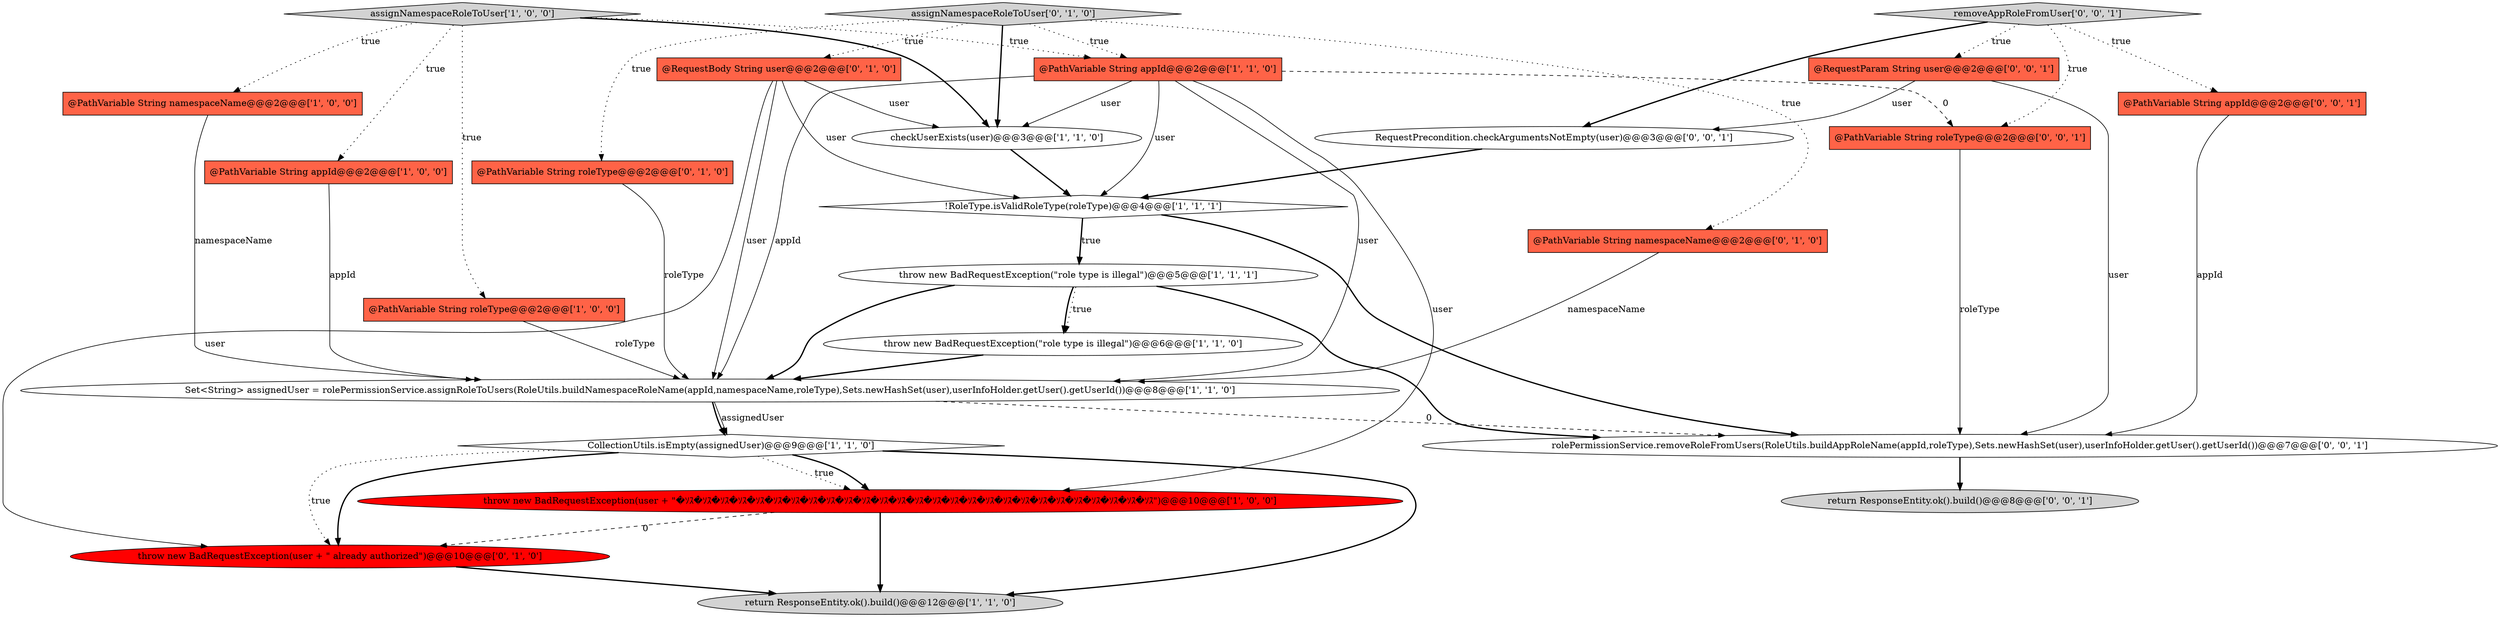 digraph {
1 [style = filled, label = "return ResponseEntity.ok().build()@@@12@@@['1', '1', '0']", fillcolor = lightgray, shape = ellipse image = "AAA0AAABBB1BBB"];
17 [style = filled, label = "assignNamespaceRoleToUser['0', '1', '0']", fillcolor = lightgray, shape = diamond image = "AAA0AAABBB2BBB"];
2 [style = filled, label = "Set<String> assignedUser = rolePermissionService.assignRoleToUsers(RoleUtils.buildNamespaceRoleName(appId,namespaceName,roleType),Sets.newHashSet(user),userInfoHolder.getUser().getUserId())@@@8@@@['1', '1', '0']", fillcolor = white, shape = ellipse image = "AAA0AAABBB1BBB"];
4 [style = filled, label = "assignNamespaceRoleToUser['1', '0', '0']", fillcolor = lightgray, shape = diamond image = "AAA0AAABBB1BBB"];
8 [style = filled, label = "@PathVariable String roleType@@@2@@@['1', '0', '0']", fillcolor = tomato, shape = box image = "AAA0AAABBB1BBB"];
21 [style = filled, label = "@PathVariable String roleType@@@2@@@['0', '0', '1']", fillcolor = tomato, shape = box image = "AAA0AAABBB3BBB"];
24 [style = filled, label = "return ResponseEntity.ok().build()@@@8@@@['0', '0', '1']", fillcolor = lightgray, shape = ellipse image = "AAA0AAABBB3BBB"];
6 [style = filled, label = "throw new BadRequestException(\"role type is illegal\")@@@6@@@['1', '1', '0']", fillcolor = white, shape = ellipse image = "AAA0AAABBB1BBB"];
14 [style = filled, label = "@PathVariable String roleType@@@2@@@['0', '1', '0']", fillcolor = tomato, shape = box image = "AAA0AAABBB2BBB"];
7 [style = filled, label = "throw new BadRequestException(\"role type is illegal\")@@@5@@@['1', '1', '1']", fillcolor = white, shape = ellipse image = "AAA0AAABBB1BBB"];
16 [style = filled, label = "@PathVariable String namespaceName@@@2@@@['0', '1', '0']", fillcolor = tomato, shape = box image = "AAA0AAABBB2BBB"];
19 [style = filled, label = "@PathVariable String appId@@@2@@@['0', '0', '1']", fillcolor = tomato, shape = box image = "AAA0AAABBB3BBB"];
22 [style = filled, label = "rolePermissionService.removeRoleFromUsers(RoleUtils.buildAppRoleName(appId,roleType),Sets.newHashSet(user),userInfoHolder.getUser().getUserId())@@@7@@@['0', '0', '1']", fillcolor = white, shape = ellipse image = "AAA0AAABBB3BBB"];
12 [style = filled, label = "checkUserExists(user)@@@3@@@['1', '1', '0']", fillcolor = white, shape = ellipse image = "AAA0AAABBB1BBB"];
0 [style = filled, label = "!RoleType.isValidRoleType(roleType)@@@4@@@['1', '1', '1']", fillcolor = white, shape = diamond image = "AAA0AAABBB1BBB"];
23 [style = filled, label = "RequestPrecondition.checkArgumentsNotEmpty(user)@@@3@@@['0', '0', '1']", fillcolor = white, shape = ellipse image = "AAA0AAABBB3BBB"];
3 [style = filled, label = "@PathVariable String namespaceName@@@2@@@['1', '0', '0']", fillcolor = tomato, shape = box image = "AAA0AAABBB1BBB"];
20 [style = filled, label = "removeAppRoleFromUser['0', '0', '1']", fillcolor = lightgray, shape = diamond image = "AAA0AAABBB3BBB"];
15 [style = filled, label = "@RequestBody String user@@@2@@@['0', '1', '0']", fillcolor = tomato, shape = box image = "AAA0AAABBB2BBB"];
10 [style = filled, label = "throw new BadRequestException(user + \"�ｿｽ�ｿｽ�ｿｽ�ｿｽ�ｿｽ�ｿｽ�ｿｽ�ｿｽ�ｿｽ�ｿｽ�ｿｽ�ｿｽ�ｿｽ�ｿｽ�ｿｽ�ｿｽ�ｿｽ�ｿｽ�ｿｽ�ｿｽ�ｿｽ�ｿｽ�ｿｽ�ｿｽ�ｿｽ�ｿｽ�ｿｽ\")@@@10@@@['1', '0', '0']", fillcolor = red, shape = ellipse image = "AAA1AAABBB1BBB"];
18 [style = filled, label = "@RequestParam String user@@@2@@@['0', '0', '1']", fillcolor = tomato, shape = box image = "AAA0AAABBB3BBB"];
5 [style = filled, label = "@PathVariable String appId@@@2@@@['1', '0', '0']", fillcolor = tomato, shape = box image = "AAA0AAABBB1BBB"];
9 [style = filled, label = "@PathVariable String appId@@@2@@@['1', '1', '0']", fillcolor = tomato, shape = box image = "AAA0AAABBB1BBB"];
13 [style = filled, label = "throw new BadRequestException(user + \" already authorized\")@@@10@@@['0', '1', '0']", fillcolor = red, shape = ellipse image = "AAA1AAABBB2BBB"];
11 [style = filled, label = "CollectionUtils.isEmpty(assignedUser)@@@9@@@['1', '1', '0']", fillcolor = white, shape = diamond image = "AAA0AAABBB1BBB"];
4->5 [style = dotted, label="true"];
7->6 [style = dotted, label="true"];
9->12 [style = solid, label="user"];
2->11 [style = solid, label="assignedUser"];
11->1 [style = bold, label=""];
11->10 [style = dotted, label="true"];
9->2 [style = solid, label="appId"];
15->0 [style = solid, label="user"];
9->10 [style = solid, label="user"];
18->22 [style = solid, label="user"];
4->8 [style = dotted, label="true"];
17->14 [style = dotted, label="true"];
9->0 [style = solid, label="user"];
16->2 [style = solid, label="namespaceName"];
20->21 [style = dotted, label="true"];
11->13 [style = dotted, label="true"];
10->13 [style = dashed, label="0"];
8->2 [style = solid, label="roleType"];
9->2 [style = solid, label="user"];
14->2 [style = solid, label="roleType"];
19->22 [style = solid, label="appId"];
12->0 [style = bold, label=""];
23->0 [style = bold, label=""];
18->23 [style = solid, label="user"];
13->1 [style = bold, label=""];
0->7 [style = bold, label=""];
6->2 [style = bold, label=""];
17->16 [style = dotted, label="true"];
7->22 [style = bold, label=""];
17->12 [style = bold, label=""];
4->3 [style = dotted, label="true"];
17->15 [style = dotted, label="true"];
15->2 [style = solid, label="user"];
20->23 [style = bold, label=""];
15->13 [style = solid, label="user"];
9->21 [style = dashed, label="0"];
11->10 [style = bold, label=""];
7->2 [style = bold, label=""];
0->22 [style = bold, label=""];
17->9 [style = dotted, label="true"];
11->13 [style = bold, label=""];
7->6 [style = bold, label=""];
20->18 [style = dotted, label="true"];
4->12 [style = bold, label=""];
21->22 [style = solid, label="roleType"];
20->19 [style = dotted, label="true"];
22->24 [style = bold, label=""];
4->9 [style = dotted, label="true"];
10->1 [style = bold, label=""];
2->22 [style = dashed, label="0"];
15->12 [style = solid, label="user"];
2->11 [style = bold, label=""];
5->2 [style = solid, label="appId"];
0->7 [style = dotted, label="true"];
3->2 [style = solid, label="namespaceName"];
}
